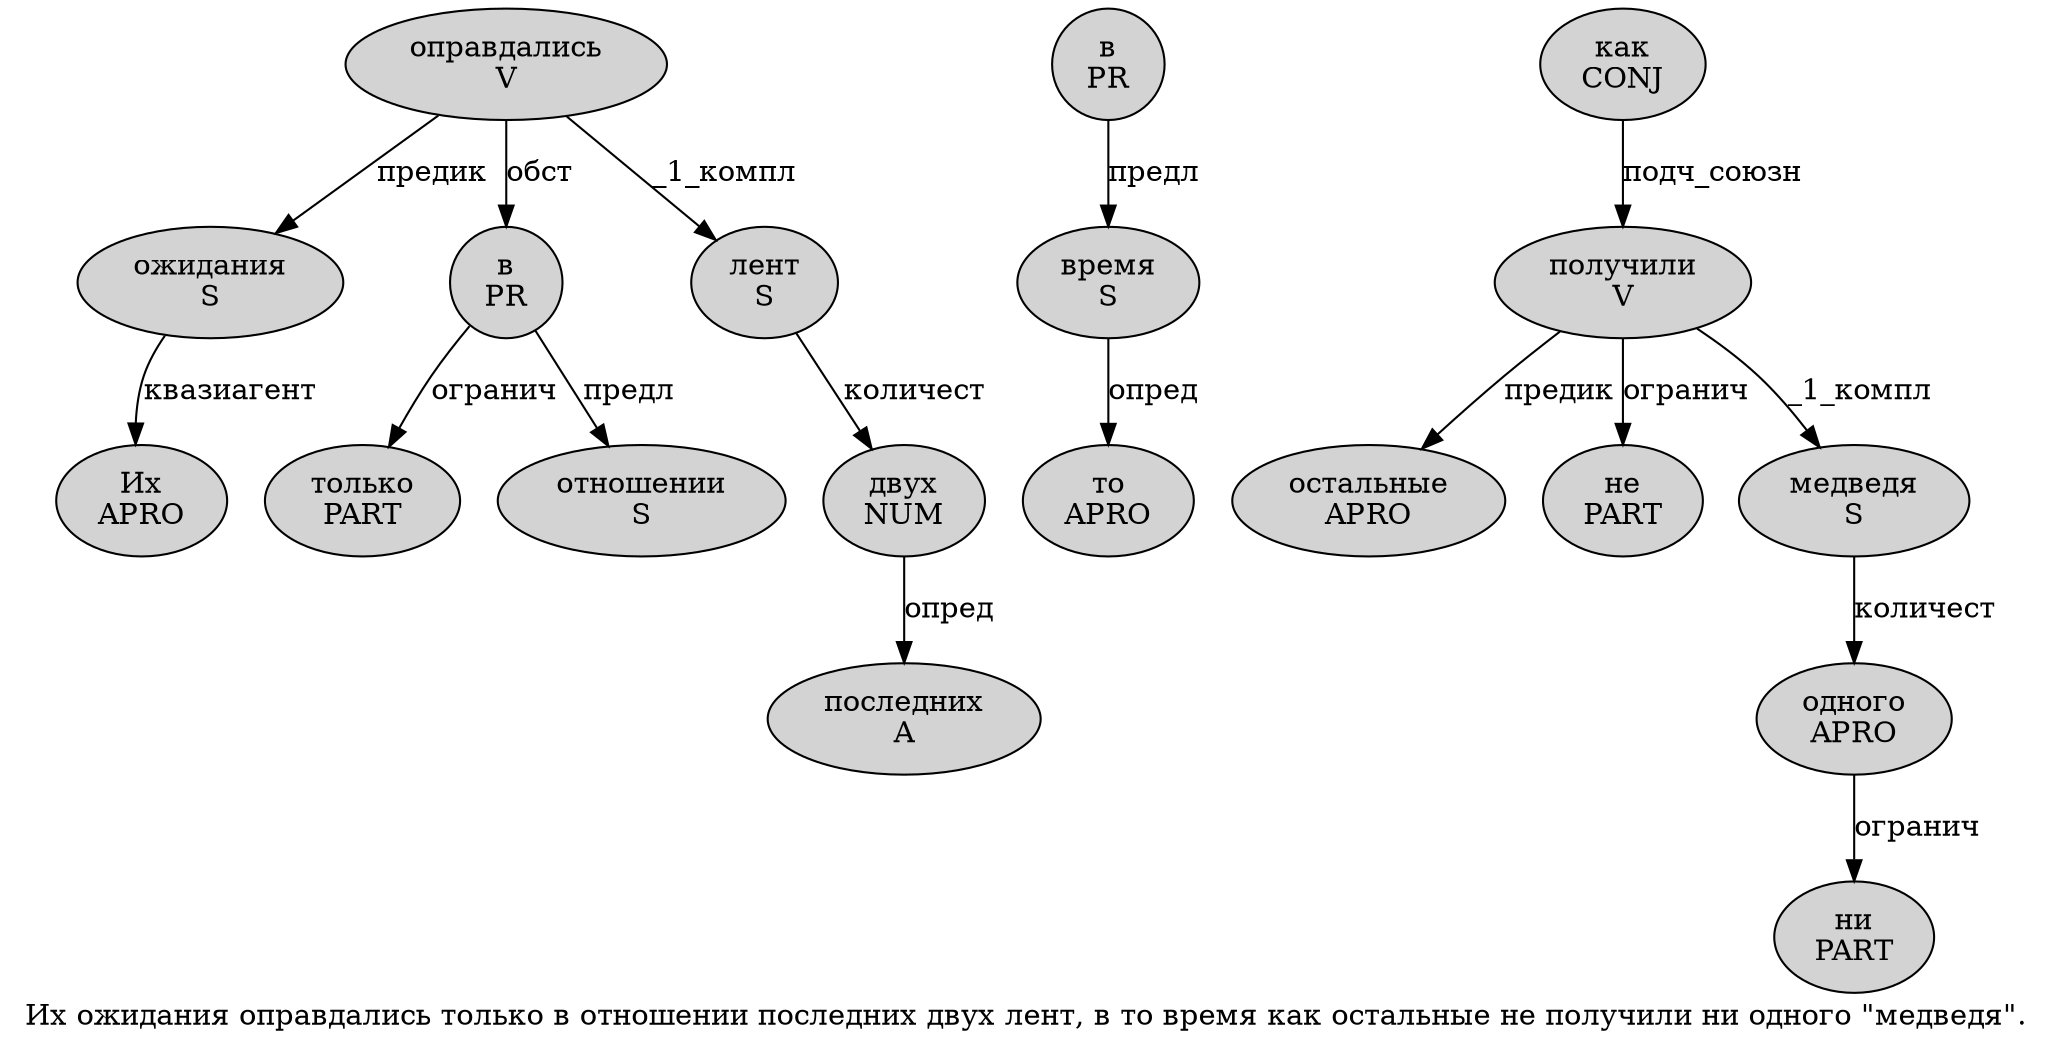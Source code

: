 digraph SENTENCE_1487 {
	graph [label="Их ожидания оправдались только в отношении последних двух лент, в то время как остальные не получили ни одного \"медведя\"."]
	node [style=filled]
		0 [label="Их
APRO" color="" fillcolor=lightgray penwidth=1 shape=ellipse]
		1 [label="ожидания
S" color="" fillcolor=lightgray penwidth=1 shape=ellipse]
		2 [label="оправдались
V" color="" fillcolor=lightgray penwidth=1 shape=ellipse]
		3 [label="только
PART" color="" fillcolor=lightgray penwidth=1 shape=ellipse]
		4 [label="в
PR" color="" fillcolor=lightgray penwidth=1 shape=ellipse]
		5 [label="отношении
S" color="" fillcolor=lightgray penwidth=1 shape=ellipse]
		6 [label="последних
A" color="" fillcolor=lightgray penwidth=1 shape=ellipse]
		7 [label="двух
NUM" color="" fillcolor=lightgray penwidth=1 shape=ellipse]
		8 [label="лент
S" color="" fillcolor=lightgray penwidth=1 shape=ellipse]
		10 [label="в
PR" color="" fillcolor=lightgray penwidth=1 shape=ellipse]
		11 [label="то
APRO" color="" fillcolor=lightgray penwidth=1 shape=ellipse]
		12 [label="время
S" color="" fillcolor=lightgray penwidth=1 shape=ellipse]
		13 [label="как
CONJ" color="" fillcolor=lightgray penwidth=1 shape=ellipse]
		14 [label="остальные
APRO" color="" fillcolor=lightgray penwidth=1 shape=ellipse]
		15 [label="не
PART" color="" fillcolor=lightgray penwidth=1 shape=ellipse]
		16 [label="получили
V" color="" fillcolor=lightgray penwidth=1 shape=ellipse]
		17 [label="ни
PART" color="" fillcolor=lightgray penwidth=1 shape=ellipse]
		18 [label="одного
APRO" color="" fillcolor=lightgray penwidth=1 shape=ellipse]
		20 [label="медведя
S" color="" fillcolor=lightgray penwidth=1 shape=ellipse]
			4 -> 3 [label="огранич"]
			4 -> 5 [label="предл"]
			8 -> 7 [label="количест"]
			18 -> 17 [label="огранич"]
			2 -> 1 [label="предик"]
			2 -> 4 [label="обст"]
			2 -> 8 [label="_1_компл"]
			13 -> 16 [label="подч_союзн"]
			12 -> 11 [label="опред"]
			7 -> 6 [label="опред"]
			16 -> 14 [label="предик"]
			16 -> 15 [label="огранич"]
			16 -> 20 [label="_1_компл"]
			20 -> 18 [label="количест"]
			1 -> 0 [label="квазиагент"]
			10 -> 12 [label="предл"]
}